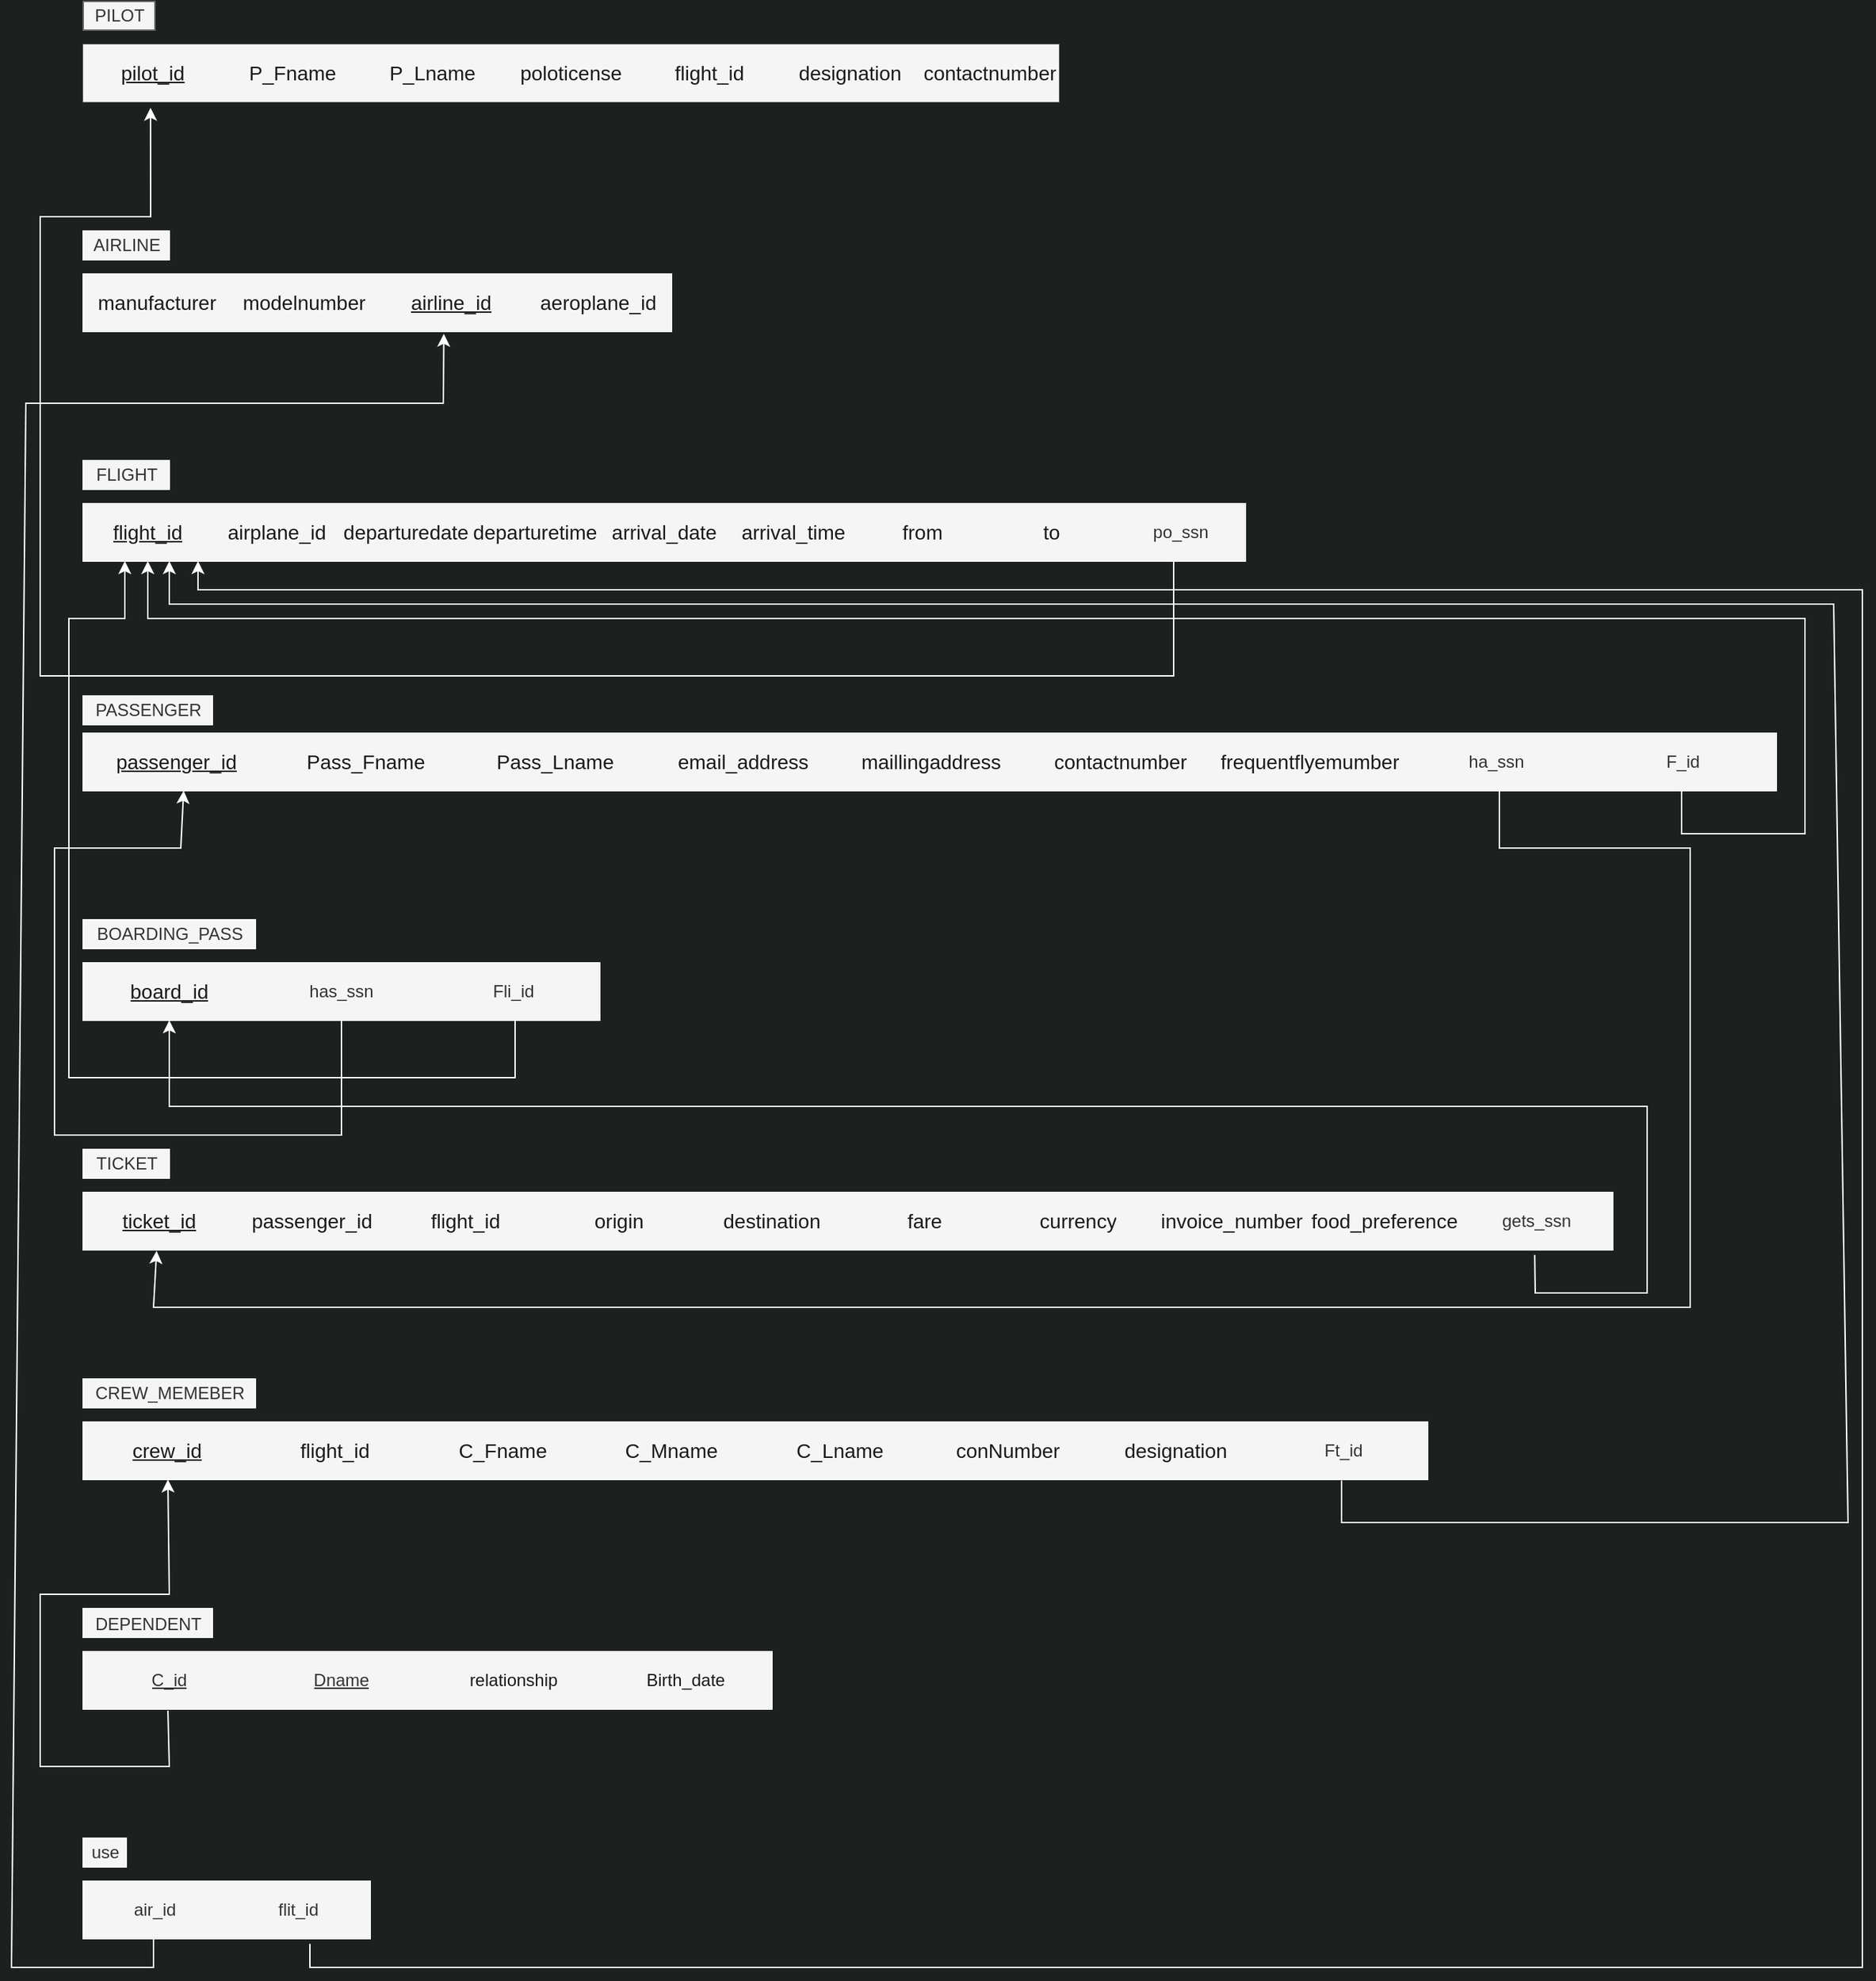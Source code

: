 <mxfile>
    <diagram id="HKzBcj2gBr9yIM3zbVFU" name="Page-1">
        <mxGraphModel dx="2752" dy="1505" grid="1" gridSize="10" guides="1" tooltips="1" connect="1" arrows="1" fold="1" page="1" pageScale="1" pageWidth="827" pageHeight="1169" background="#1C2120" math="0" shadow="0">
            <root>
                <mxCell id="0"/>
                <mxCell id="1" parent="0"/>
                <mxCell id="CFDqmgjkNxxiv-5AeCyQ-52" value="PILOT" style="text;html=1;align=center;verticalAlign=middle;resizable=0;points=[];autosize=1;strokeColor=#666666;fillColor=#f5f5f5;fontColor=#333333;" parent="1" vertex="1">
                    <mxGeometry x="40" y="90" width="50" height="20" as="geometry"/>
                </mxCell>
                <mxCell id="CFDqmgjkNxxiv-5AeCyQ-53" value="" style="shape=table;startSize=0;container=1;collapsible=0;childLayout=tableLayout;fillColor=#f5f5f5;fontColor=#333333;strokeColor=#666666;" parent="1" vertex="1">
                    <mxGeometry x="40" y="120" width="680" height="40" as="geometry"/>
                </mxCell>
                <mxCell id="CFDqmgjkNxxiv-5AeCyQ-54" value="" style="shape=tableRow;horizontal=0;startSize=0;swimlaneHead=0;swimlaneBody=0;top=0;left=0;bottom=0;right=0;collapsible=0;dropTarget=0;fillColor=#f5f5f5;points=[[0,0.5],[1,0.5]];portConstraint=eastwest;fontColor=#333333;strokeColor=#666666;" parent="CFDqmgjkNxxiv-5AeCyQ-53" vertex="1">
                    <mxGeometry width="680" height="40" as="geometry"/>
                </mxCell>
                <mxCell id="CFDqmgjkNxxiv-5AeCyQ-55" value="&lt;u style=&quot;color: rgb(26 , 26 , 26) ; font-size: 14px&quot;&gt;pilot_id&lt;/u&gt;" style="shape=partialRectangle;html=1;whiteSpace=wrap;connectable=0;overflow=hidden;fillColor=#f5f5f5;top=0;left=0;bottom=0;right=0;pointerEvents=1;fontColor=#333333;strokeColor=#666666;" parent="CFDqmgjkNxxiv-5AeCyQ-54" vertex="1">
                    <mxGeometry width="97" height="40" as="geometry">
                        <mxRectangle width="97" height="40" as="alternateBounds"/>
                    </mxGeometry>
                </mxCell>
                <mxCell id="CFDqmgjkNxxiv-5AeCyQ-56" value="&lt;span style=&quot;color: rgb(26 , 26 , 26) ; font-size: 14px&quot;&gt;P_Fname&lt;/span&gt;" style="shape=partialRectangle;html=1;whiteSpace=wrap;connectable=0;overflow=hidden;fillColor=#f5f5f5;top=0;left=0;bottom=0;right=0;pointerEvents=1;fontColor=#333333;strokeColor=#666666;" parent="CFDqmgjkNxxiv-5AeCyQ-54" vertex="1">
                    <mxGeometry x="97" width="98" height="40" as="geometry">
                        <mxRectangle width="98" height="40" as="alternateBounds"/>
                    </mxGeometry>
                </mxCell>
                <mxCell id="CFDqmgjkNxxiv-5AeCyQ-57" value="&lt;span style=&quot;color: rgb(26 , 26 , 26) ; font-size: 14px&quot;&gt;P_Lname&lt;/span&gt;" style="shape=partialRectangle;html=1;whiteSpace=wrap;connectable=0;overflow=hidden;fillColor=#f5f5f5;top=0;left=0;bottom=0;right=0;pointerEvents=1;fontColor=#333333;strokeColor=#666666;" parent="CFDqmgjkNxxiv-5AeCyQ-54" vertex="1">
                    <mxGeometry x="195" width="97" height="40" as="geometry">
                        <mxRectangle width="97" height="40" as="alternateBounds"/>
                    </mxGeometry>
                </mxCell>
                <mxCell id="CFDqmgjkNxxiv-5AeCyQ-58" value="&lt;span style=&quot;color: rgb(26 , 26 , 26) ; font-size: 14px&quot;&gt;poloticense&lt;/span&gt;" style="shape=partialRectangle;html=1;whiteSpace=wrap;connectable=0;overflow=hidden;fillColor=#f5f5f5;top=0;left=0;bottom=0;right=0;pointerEvents=1;fontColor=#333333;strokeColor=#666666;" parent="CFDqmgjkNxxiv-5AeCyQ-54" vertex="1">
                    <mxGeometry x="292" width="96" height="40" as="geometry">
                        <mxRectangle width="96" height="40" as="alternateBounds"/>
                    </mxGeometry>
                </mxCell>
                <mxCell id="CFDqmgjkNxxiv-5AeCyQ-59" value="&lt;span style=&quot;color: rgb(26 , 26 , 26) ; font-size: 14px&quot;&gt;flight_id&lt;/span&gt;" style="shape=partialRectangle;html=1;whiteSpace=wrap;connectable=0;overflow=hidden;fillColor=#f5f5f5;top=0;left=0;bottom=0;right=0;pointerEvents=1;fontColor=#333333;strokeColor=#666666;" parent="CFDqmgjkNxxiv-5AeCyQ-54" vertex="1">
                    <mxGeometry x="388" width="97" height="40" as="geometry">
                        <mxRectangle width="97" height="40" as="alternateBounds"/>
                    </mxGeometry>
                </mxCell>
                <mxCell id="CFDqmgjkNxxiv-5AeCyQ-60" value="&lt;span style=&quot;color: rgb(26 , 26 , 26) ; font-size: 14px&quot;&gt;designation&lt;/span&gt;" style="shape=partialRectangle;html=1;whiteSpace=wrap;connectable=0;overflow=hidden;fillColor=#f5f5f5;top=0;left=0;bottom=0;right=0;pointerEvents=1;fontColor=#333333;strokeColor=#666666;" parent="CFDqmgjkNxxiv-5AeCyQ-54" vertex="1">
                    <mxGeometry x="485" width="99" height="40" as="geometry">
                        <mxRectangle width="99" height="40" as="alternateBounds"/>
                    </mxGeometry>
                </mxCell>
                <mxCell id="CFDqmgjkNxxiv-5AeCyQ-61" value="&lt;span style=&quot;color: rgb(26 , 26 , 26) ; font-size: 14px&quot;&gt;contactnumber&lt;/span&gt;" style="shape=partialRectangle;html=1;whiteSpace=wrap;connectable=0;overflow=hidden;fillColor=#f5f5f5;top=0;left=0;bottom=0;right=0;pointerEvents=1;fontColor=#333333;strokeColor=#666666;" parent="CFDqmgjkNxxiv-5AeCyQ-54" vertex="1">
                    <mxGeometry x="584" width="96" height="40" as="geometry">
                        <mxRectangle width="96" height="40" as="alternateBounds"/>
                    </mxGeometry>
                </mxCell>
                <mxCell id="CFDqmgjkNxxiv-5AeCyQ-77" value="AIRLINE" style="text;html=1;align=center;verticalAlign=middle;resizable=0;points=[];autosize=1;strokeColor=#FFFFFF;fillColor=#f5f5f5;fontColor=#333333;" parent="1" vertex="1">
                    <mxGeometry x="40" y="250" width="60" height="20" as="geometry"/>
                </mxCell>
                <mxCell id="CFDqmgjkNxxiv-5AeCyQ-78" value="" style="shape=table;startSize=0;container=1;collapsible=0;childLayout=tableLayout;fillColor=#f5f5f5;fontColor=#333333;strokeColor=#FFFFFF;" parent="1" vertex="1">
                    <mxGeometry x="40" y="280" width="410" height="40" as="geometry"/>
                </mxCell>
                <mxCell id="CFDqmgjkNxxiv-5AeCyQ-79" value="" style="shape=tableRow;horizontal=0;startSize=0;swimlaneHead=0;swimlaneBody=0;top=0;left=0;bottom=0;right=0;collapsible=0;dropTarget=0;fillColor=#f5f5f5;points=[[0,0.5],[1,0.5]];portConstraint=eastwest;fontColor=#333333;strokeColor=#FFFFFF;" parent="CFDqmgjkNxxiv-5AeCyQ-78" vertex="1">
                    <mxGeometry width="410" height="40" as="geometry"/>
                </mxCell>
                <mxCell id="CFDqmgjkNxxiv-5AeCyQ-80" value="&lt;span style=&quot;color: rgb(26 , 26 , 26) ; font-size: 14px&quot;&gt;manufacturer&lt;/span&gt;" style="shape=partialRectangle;html=1;whiteSpace=wrap;connectable=0;overflow=hidden;fillColor=#f5f5f5;top=0;left=0;bottom=0;right=0;pointerEvents=1;fontColor=#333333;strokeColor=#FFFFFF;" parent="CFDqmgjkNxxiv-5AeCyQ-79" vertex="1">
                    <mxGeometry width="103" height="40" as="geometry">
                        <mxRectangle width="103" height="40" as="alternateBounds"/>
                    </mxGeometry>
                </mxCell>
                <mxCell id="CFDqmgjkNxxiv-5AeCyQ-81" value="&lt;span style=&quot;color: rgb(26 , 26 , 26) ; font-size: 14px&quot;&gt;modelnumber&lt;/span&gt;" style="shape=partialRectangle;html=1;whiteSpace=wrap;connectable=0;overflow=hidden;fillColor=#f5f5f5;top=0;left=0;bottom=0;right=0;pointerEvents=1;fontColor=#333333;strokeColor=#FFFFFF;" parent="CFDqmgjkNxxiv-5AeCyQ-79" vertex="1">
                    <mxGeometry x="103" width="102" height="40" as="geometry">
                        <mxRectangle width="102" height="40" as="alternateBounds"/>
                    </mxGeometry>
                </mxCell>
                <mxCell id="CFDqmgjkNxxiv-5AeCyQ-82" value="&lt;u style=&quot;color: rgb(26 , 26 , 26) ; font-size: 14px&quot;&gt;airline_id&lt;/u&gt;" style="shape=partialRectangle;html=1;whiteSpace=wrap;connectable=0;overflow=hidden;fillColor=#f5f5f5;top=0;left=0;bottom=0;right=0;pointerEvents=1;fontColor=#333333;strokeColor=#FFFFFF;" parent="CFDqmgjkNxxiv-5AeCyQ-79" vertex="1">
                    <mxGeometry x="205" width="103" height="40" as="geometry">
                        <mxRectangle width="103" height="40" as="alternateBounds"/>
                    </mxGeometry>
                </mxCell>
                <mxCell id="CFDqmgjkNxxiv-5AeCyQ-83" value="&lt;span style=&quot;color: rgb(26 , 26 , 26) ; font-size: 14px&quot;&gt;aeroplane_id&lt;/span&gt;" style="shape=partialRectangle;html=1;whiteSpace=wrap;connectable=0;overflow=hidden;fillColor=#f5f5f5;top=0;left=0;bottom=0;right=0;pointerEvents=1;fontColor=#333333;strokeColor=#FFFFFF;" parent="CFDqmgjkNxxiv-5AeCyQ-79" vertex="1">
                    <mxGeometry x="308" width="102" height="40" as="geometry">
                        <mxRectangle width="102" height="40" as="alternateBounds"/>
                    </mxGeometry>
                </mxCell>
                <mxCell id="CFDqmgjkNxxiv-5AeCyQ-84" value="FLIGHT" style="text;html=1;align=center;verticalAlign=middle;resizable=0;points=[];autosize=1;strokeColor=#FFFFFF;fillColor=#f5f5f5;fontColor=#333333;" parent="1" vertex="1">
                    <mxGeometry x="40" y="410" width="60" height="20" as="geometry"/>
                </mxCell>
                <mxCell id="CFDqmgjkNxxiv-5AeCyQ-85" value="" style="shape=table;startSize=0;container=1;collapsible=0;childLayout=tableLayout;fillColor=#f5f5f5;fontColor=#333333;strokeColor=#FFFFFF;" parent="1" vertex="1">
                    <mxGeometry x="40" y="440" width="810" height="40" as="geometry"/>
                </mxCell>
                <mxCell id="CFDqmgjkNxxiv-5AeCyQ-86" value="" style="shape=tableRow;horizontal=0;startSize=0;swimlaneHead=0;swimlaneBody=0;top=0;left=0;bottom=0;right=0;collapsible=0;dropTarget=0;fillColor=#f5f5f5;points=[[0,0.5],[1,0.5]];portConstraint=eastwest;fontColor=#333333;strokeColor=#FFFFFF;" parent="CFDqmgjkNxxiv-5AeCyQ-85" vertex="1">
                    <mxGeometry width="810" height="40" as="geometry"/>
                </mxCell>
                <mxCell id="CFDqmgjkNxxiv-5AeCyQ-87" value="&lt;u style=&quot;color: rgb(26 , 26 , 26) ; font-size: 14px&quot;&gt;flight_id&lt;/u&gt;" style="shape=partialRectangle;html=1;whiteSpace=wrap;connectable=0;overflow=hidden;fillColor=#f5f5f5;top=0;left=0;bottom=0;right=0;pointerEvents=1;fontColor=#333333;strokeColor=#FFFFFF;" parent="CFDqmgjkNxxiv-5AeCyQ-86" vertex="1">
                    <mxGeometry width="90" height="40" as="geometry">
                        <mxRectangle width="90" height="40" as="alternateBounds"/>
                    </mxGeometry>
                </mxCell>
                <mxCell id="CFDqmgjkNxxiv-5AeCyQ-88" value="&lt;span style=&quot;color: rgb(26 , 26 , 26) ; font-size: 14px&quot;&gt;airplane_id&lt;/span&gt;" style="shape=partialRectangle;html=1;whiteSpace=wrap;connectable=0;overflow=hidden;fillColor=#f5f5f5;top=0;left=0;bottom=0;right=0;pointerEvents=1;fontColor=#333333;strokeColor=#FFFFFF;" parent="CFDqmgjkNxxiv-5AeCyQ-86" vertex="1">
                    <mxGeometry x="90" width="90" height="40" as="geometry">
                        <mxRectangle width="90" height="40" as="alternateBounds"/>
                    </mxGeometry>
                </mxCell>
                <mxCell id="CFDqmgjkNxxiv-5AeCyQ-89" value="&lt;span style=&quot;color: rgb(26 , 26 , 26) ; font-size: 14px&quot;&gt;departuredate&lt;/span&gt;" style="shape=partialRectangle;html=1;whiteSpace=wrap;connectable=0;overflow=hidden;fillColor=#f5f5f5;top=0;left=0;bottom=0;right=0;pointerEvents=1;fontColor=#333333;strokeColor=#FFFFFF;" parent="CFDqmgjkNxxiv-5AeCyQ-86" vertex="1">
                    <mxGeometry x="180" width="90" height="40" as="geometry">
                        <mxRectangle width="90" height="40" as="alternateBounds"/>
                    </mxGeometry>
                </mxCell>
                <mxCell id="CFDqmgjkNxxiv-5AeCyQ-90" value="&lt;span style=&quot;color: rgb(26 , 26 , 26) ; font-size: 14px&quot;&gt;departuretime&lt;/span&gt;" style="shape=partialRectangle;html=1;whiteSpace=wrap;connectable=0;overflow=hidden;fillColor=#f5f5f5;top=0;left=0;bottom=0;right=0;pointerEvents=1;fontColor=#333333;strokeColor=#FFFFFF;" parent="CFDqmgjkNxxiv-5AeCyQ-86" vertex="1">
                    <mxGeometry x="270" width="90" height="40" as="geometry">
                        <mxRectangle width="90" height="40" as="alternateBounds"/>
                    </mxGeometry>
                </mxCell>
                <mxCell id="CFDqmgjkNxxiv-5AeCyQ-91" value="&lt;span style=&quot;color: rgb(26 , 26 , 26) ; font-size: 14px&quot;&gt;arrival_date&lt;/span&gt;" style="shape=partialRectangle;html=1;whiteSpace=wrap;connectable=0;overflow=hidden;fillColor=#f5f5f5;top=0;left=0;bottom=0;right=0;pointerEvents=1;fontColor=#333333;strokeColor=#FFFFFF;" parent="CFDqmgjkNxxiv-5AeCyQ-86" vertex="1">
                    <mxGeometry x="360" width="90" height="40" as="geometry">
                        <mxRectangle width="90" height="40" as="alternateBounds"/>
                    </mxGeometry>
                </mxCell>
                <mxCell id="CFDqmgjkNxxiv-5AeCyQ-92" value="&lt;span style=&quot;color: rgb(26 , 26 , 26) ; font-size: 14px&quot;&gt;arrival_time&lt;/span&gt;" style="shape=partialRectangle;html=1;whiteSpace=wrap;connectable=0;overflow=hidden;fillColor=#f5f5f5;top=0;left=0;bottom=0;right=0;pointerEvents=1;fontColor=#333333;strokeColor=#FFFFFF;" parent="CFDqmgjkNxxiv-5AeCyQ-86" vertex="1">
                    <mxGeometry x="450" width="90" height="40" as="geometry">
                        <mxRectangle width="90" height="40" as="alternateBounds"/>
                    </mxGeometry>
                </mxCell>
                <mxCell id="CFDqmgjkNxxiv-5AeCyQ-93" value="&lt;span style=&quot;color: rgb(26 , 26 , 26) ; font-size: 14px&quot;&gt;from&lt;/span&gt;" style="shape=partialRectangle;html=1;whiteSpace=wrap;connectable=0;overflow=hidden;fillColor=#f5f5f5;top=0;left=0;bottom=0;right=0;pointerEvents=1;fontColor=#333333;strokeColor=#FFFFFF;" parent="CFDqmgjkNxxiv-5AeCyQ-86" vertex="1">
                    <mxGeometry x="540" width="90" height="40" as="geometry">
                        <mxRectangle width="90" height="40" as="alternateBounds"/>
                    </mxGeometry>
                </mxCell>
                <mxCell id="CFDqmgjkNxxiv-5AeCyQ-94" value="&lt;span style=&quot;color: rgb(26 , 26 , 26) ; font-size: 14px&quot;&gt;to&lt;/span&gt;" style="shape=partialRectangle;html=1;whiteSpace=wrap;connectable=0;overflow=hidden;fillColor=#f5f5f5;top=0;left=0;bottom=0;right=0;pointerEvents=1;fontColor=#333333;strokeColor=#FFFFFF;" parent="CFDqmgjkNxxiv-5AeCyQ-86" vertex="1">
                    <mxGeometry x="630" width="90" height="40" as="geometry">
                        <mxRectangle width="90" height="40" as="alternateBounds"/>
                    </mxGeometry>
                </mxCell>
                <mxCell id="CFDqmgjkNxxiv-5AeCyQ-141" value="po_ssn" style="shape=partialRectangle;html=1;whiteSpace=wrap;connectable=0;overflow=hidden;fillColor=#f5f5f5;top=0;left=0;bottom=0;right=0;pointerEvents=1;fontColor=#333333;strokeColor=#FFFFFF;" parent="CFDqmgjkNxxiv-5AeCyQ-86" vertex="1">
                    <mxGeometry x="720" width="90" height="40" as="geometry">
                        <mxRectangle width="90" height="40" as="alternateBounds"/>
                    </mxGeometry>
                </mxCell>
                <mxCell id="CFDqmgjkNxxiv-5AeCyQ-95" value="PASSENGER" style="text;html=1;align=center;verticalAlign=middle;resizable=0;points=[];autosize=1;strokeColor=#FFFFFF;fillColor=#f5f5f5;fontColor=#333333;" parent="1" vertex="1">
                    <mxGeometry x="40" y="574" width="90" height="20" as="geometry"/>
                </mxCell>
                <mxCell id="CFDqmgjkNxxiv-5AeCyQ-96" value="" style="shape=table;startSize=0;container=1;collapsible=0;childLayout=tableLayout;fillColor=#f5f5f5;fontColor=#333333;strokeColor=#FFFFFF;" parent="1" vertex="1">
                    <mxGeometry x="40" y="600" width="1180" height="40" as="geometry"/>
                </mxCell>
                <mxCell id="CFDqmgjkNxxiv-5AeCyQ-97" value="" style="shape=tableRow;horizontal=0;startSize=0;swimlaneHead=0;swimlaneBody=0;top=0;left=0;bottom=0;right=0;collapsible=0;dropTarget=0;fillColor=#f5f5f5;points=[[0,0.5],[1,0.5]];portConstraint=eastwest;fontColor=#333333;strokeColor=#FFFFFF;" parent="CFDqmgjkNxxiv-5AeCyQ-96" vertex="1">
                    <mxGeometry width="1180" height="40" as="geometry"/>
                </mxCell>
                <mxCell id="CFDqmgjkNxxiv-5AeCyQ-98" value="&lt;u style=&quot;color: rgb(26 , 26 , 26) ; font-size: 14px&quot;&gt;passenger_id&lt;/u&gt;" style="shape=partialRectangle;html=1;whiteSpace=wrap;connectable=0;overflow=hidden;fillColor=#f5f5f5;top=0;left=0;bottom=0;right=0;pointerEvents=1;fontColor=#333333;strokeColor=#FFFFFF;" parent="CFDqmgjkNxxiv-5AeCyQ-97" vertex="1">
                    <mxGeometry width="130" height="40" as="geometry">
                        <mxRectangle width="130" height="40" as="alternateBounds"/>
                    </mxGeometry>
                </mxCell>
                <mxCell id="CFDqmgjkNxxiv-5AeCyQ-99" value="&lt;span style=&quot;color: rgb(26 , 26 , 26) ; font-size: 14px&quot;&gt;Pass_Fname&lt;/span&gt;" style="shape=partialRectangle;html=1;whiteSpace=wrap;connectable=0;overflow=hidden;fillColor=#f5f5f5;top=0;left=0;bottom=0;right=0;pointerEvents=1;fontColor=#333333;strokeColor=#FFFFFF;" parent="CFDqmgjkNxxiv-5AeCyQ-97" vertex="1">
                    <mxGeometry x="130" width="134" height="40" as="geometry">
                        <mxRectangle width="134" height="40" as="alternateBounds"/>
                    </mxGeometry>
                </mxCell>
                <mxCell id="CFDqmgjkNxxiv-5AeCyQ-100" value="&lt;span style=&quot;color: rgb(26 , 26 , 26) ; font-size: 14px&quot;&gt;Pass_Lname&lt;/span&gt;" style="shape=partialRectangle;html=1;whiteSpace=wrap;connectable=0;overflow=hidden;fillColor=#f5f5f5;top=0;left=0;bottom=0;right=0;pointerEvents=1;fontColor=#333333;strokeColor=#FFFFFF;" parent="CFDqmgjkNxxiv-5AeCyQ-97" vertex="1">
                    <mxGeometry x="264" width="130" height="40" as="geometry">
                        <mxRectangle width="130" height="40" as="alternateBounds"/>
                    </mxGeometry>
                </mxCell>
                <mxCell id="CFDqmgjkNxxiv-5AeCyQ-101" value="&lt;span style=&quot;color: rgb(26 , 26 , 26) ; font-size: 14px&quot;&gt;email_address&lt;/span&gt;" style="shape=partialRectangle;html=1;whiteSpace=wrap;connectable=0;overflow=hidden;fillColor=#f5f5f5;top=0;left=0;bottom=0;right=0;pointerEvents=1;fontColor=#333333;strokeColor=#FFFFFF;" parent="CFDqmgjkNxxiv-5AeCyQ-97" vertex="1">
                    <mxGeometry x="394" width="132" height="40" as="geometry">
                        <mxRectangle width="132" height="40" as="alternateBounds"/>
                    </mxGeometry>
                </mxCell>
                <mxCell id="CFDqmgjkNxxiv-5AeCyQ-102" value="&lt;span style=&quot;color: rgb(26 , 26 , 26) ; font-size: 14px&quot;&gt;maillingaddress&lt;/span&gt;" style="shape=partialRectangle;html=1;whiteSpace=wrap;connectable=0;overflow=hidden;fillColor=#f5f5f5;top=0;left=0;bottom=0;right=0;pointerEvents=1;fontColor=#333333;strokeColor=#FFFFFF;" parent="CFDqmgjkNxxiv-5AeCyQ-97" vertex="1">
                    <mxGeometry x="526" width="130" height="40" as="geometry">
                        <mxRectangle width="130" height="40" as="alternateBounds"/>
                    </mxGeometry>
                </mxCell>
                <mxCell id="CFDqmgjkNxxiv-5AeCyQ-103" value="&lt;span style=&quot;color: rgb(26 , 26 , 26) ; font-size: 14px&quot;&gt;contactnumber&lt;/span&gt;" style="shape=partialRectangle;html=1;whiteSpace=wrap;connectable=0;overflow=hidden;fillColor=#f5f5f5;top=0;left=0;bottom=0;right=0;pointerEvents=1;fontColor=#333333;strokeColor=#FFFFFF;" parent="CFDqmgjkNxxiv-5AeCyQ-97" vertex="1">
                    <mxGeometry x="656" width="134" height="40" as="geometry">
                        <mxRectangle width="134" height="40" as="alternateBounds"/>
                    </mxGeometry>
                </mxCell>
                <mxCell id="CFDqmgjkNxxiv-5AeCyQ-104" value="&lt;span style=&quot;color: rgb(26 , 26 , 26) ; font-size: 14px&quot;&gt;frequentflyemumber&lt;/span&gt;" style="shape=partialRectangle;html=1;whiteSpace=wrap;connectable=0;overflow=hidden;fillColor=#f5f5f5;top=0;left=0;bottom=0;right=0;pointerEvents=1;fontColor=#333333;strokeColor=#FFFFFF;" parent="CFDqmgjkNxxiv-5AeCyQ-97" vertex="1">
                    <mxGeometry x="790" width="130" height="40" as="geometry">
                        <mxRectangle width="130" height="40" as="alternateBounds"/>
                    </mxGeometry>
                </mxCell>
                <mxCell id="CFDqmgjkNxxiv-5AeCyQ-145" value="ha_ssn" style="shape=partialRectangle;html=1;whiteSpace=wrap;connectable=0;overflow=hidden;fillColor=#f5f5f5;top=0;left=0;bottom=0;right=0;pointerEvents=1;fontColor=#333333;strokeColor=#FFFFFF;" parent="CFDqmgjkNxxiv-5AeCyQ-97" vertex="1">
                    <mxGeometry x="920" width="130" height="40" as="geometry">
                        <mxRectangle width="130" height="40" as="alternateBounds"/>
                    </mxGeometry>
                </mxCell>
                <mxCell id="CFDqmgjkNxxiv-5AeCyQ-149" value="F_id" style="shape=partialRectangle;html=1;whiteSpace=wrap;connectable=0;overflow=hidden;fillColor=#f5f5f5;top=0;left=0;bottom=0;right=0;pointerEvents=1;fontColor=#333333;strokeColor=#FFFFFF;" parent="CFDqmgjkNxxiv-5AeCyQ-97" vertex="1">
                    <mxGeometry x="1050" width="130" height="40" as="geometry">
                        <mxRectangle width="130" height="40" as="alternateBounds"/>
                    </mxGeometry>
                </mxCell>
                <mxCell id="CFDqmgjkNxxiv-5AeCyQ-105" value="BOARDING_PASS" style="text;html=1;align=center;verticalAlign=middle;resizable=0;points=[];autosize=1;strokeColor=#FFFFFF;fillColor=#f5f5f5;fontColor=#333333;" parent="1" vertex="1">
                    <mxGeometry x="40" y="730" width="120" height="20" as="geometry"/>
                </mxCell>
                <mxCell id="CFDqmgjkNxxiv-5AeCyQ-106" value="" style="shape=table;startSize=0;container=1;collapsible=0;childLayout=tableLayout;fillColor=#f5f5f5;fontColor=#333333;strokeColor=#FFFFFF;" parent="1" vertex="1">
                    <mxGeometry x="40" y="760" width="360" height="40" as="geometry"/>
                </mxCell>
                <mxCell id="CFDqmgjkNxxiv-5AeCyQ-107" value="" style="shape=tableRow;horizontal=0;startSize=0;swimlaneHead=0;swimlaneBody=0;top=0;left=0;bottom=0;right=0;collapsible=0;dropTarget=0;fillColor=#f5f5f5;points=[[0,0.5],[1,0.5]];portConstraint=eastwest;fontColor=#333333;strokeColor=#FFFFFF;" parent="CFDqmgjkNxxiv-5AeCyQ-106" vertex="1">
                    <mxGeometry width="360" height="40" as="geometry"/>
                </mxCell>
                <mxCell id="CFDqmgjkNxxiv-5AeCyQ-108" value="&lt;span style=&quot;color: rgb(26 , 26 , 26)&quot;&gt;&lt;u&gt;&lt;font style=&quot;font-size: 14px&quot;&gt;board_id&lt;/font&gt;&lt;/u&gt;&lt;/span&gt;" style="shape=partialRectangle;html=1;whiteSpace=wrap;connectable=0;overflow=hidden;fillColor=#f5f5f5;top=0;left=0;bottom=0;right=0;pointerEvents=1;fontColor=#333333;strokeColor=#FFFFFF;" parent="CFDqmgjkNxxiv-5AeCyQ-107" vertex="1">
                    <mxGeometry width="120" height="40" as="geometry">
                        <mxRectangle width="120" height="40" as="alternateBounds"/>
                    </mxGeometry>
                </mxCell>
                <mxCell id="CFDqmgjkNxxiv-5AeCyQ-143" value="has_ssn" style="shape=partialRectangle;html=1;whiteSpace=wrap;connectable=0;overflow=hidden;fillColor=#f5f5f5;top=0;left=0;bottom=0;right=0;pointerEvents=1;fontColor=#333333;strokeColor=#FFFFFF;" parent="CFDqmgjkNxxiv-5AeCyQ-107" vertex="1">
                    <mxGeometry x="120" width="120" height="40" as="geometry">
                        <mxRectangle width="120" height="40" as="alternateBounds"/>
                    </mxGeometry>
                </mxCell>
                <mxCell id="CFDqmgjkNxxiv-5AeCyQ-151" value="Fli_id" style="shape=partialRectangle;html=1;whiteSpace=wrap;connectable=0;overflow=hidden;fillColor=#f5f5f5;top=0;left=0;bottom=0;right=0;pointerEvents=1;fontColor=#333333;strokeColor=#FFFFFF;" parent="CFDqmgjkNxxiv-5AeCyQ-107" vertex="1">
                    <mxGeometry x="240" width="120" height="40" as="geometry">
                        <mxRectangle width="120" height="40" as="alternateBounds"/>
                    </mxGeometry>
                </mxCell>
                <mxCell id="CFDqmgjkNxxiv-5AeCyQ-109" value="TICKET" style="text;html=1;align=center;verticalAlign=middle;resizable=0;points=[];autosize=1;strokeColor=#FFFFFF;fillColor=#f5f5f5;fontColor=#333333;" parent="1" vertex="1">
                    <mxGeometry x="40" y="890" width="60" height="20" as="geometry"/>
                </mxCell>
                <mxCell id="CFDqmgjkNxxiv-5AeCyQ-110" value="" style="shape=table;startSize=0;container=1;collapsible=0;childLayout=tableLayout;fillColor=#f5f5f5;fontColor=#333333;strokeColor=#FFFFFF;" parent="1" vertex="1">
                    <mxGeometry x="40" y="920" width="1066" height="40" as="geometry"/>
                </mxCell>
                <mxCell id="CFDqmgjkNxxiv-5AeCyQ-111" value="" style="shape=tableRow;horizontal=0;startSize=0;swimlaneHead=0;swimlaneBody=0;top=0;left=0;bottom=0;right=0;collapsible=0;dropTarget=0;fillColor=#f5f5f5;points=[[0,0.5],[1,0.5]];portConstraint=eastwest;fontColor=#333333;strokeColor=#FFFFFF;" parent="CFDqmgjkNxxiv-5AeCyQ-110" vertex="1">
                    <mxGeometry width="1066" height="40" as="geometry"/>
                </mxCell>
                <mxCell id="CFDqmgjkNxxiv-5AeCyQ-112" value="&lt;u style=&quot;color: rgb(26 , 26 , 26) ; font-size: 14px&quot;&gt;ticket_id&lt;/u&gt;" style="shape=partialRectangle;html=1;whiteSpace=wrap;connectable=0;overflow=hidden;fillColor=#f5f5f5;top=0;left=0;bottom=0;right=0;pointerEvents=1;fontColor=#333333;strokeColor=#FFFFFF;" parent="CFDqmgjkNxxiv-5AeCyQ-111" vertex="1">
                    <mxGeometry width="106" height="40" as="geometry">
                        <mxRectangle width="106" height="40" as="alternateBounds"/>
                    </mxGeometry>
                </mxCell>
                <mxCell id="CFDqmgjkNxxiv-5AeCyQ-113" value="&lt;span style=&quot;color: rgb(26 , 26 , 26) ; font-size: 14px&quot;&gt;passenger_id&lt;/span&gt;" style="shape=partialRectangle;html=1;whiteSpace=wrap;connectable=0;overflow=hidden;fillColor=#f5f5f5;top=0;left=0;bottom=0;right=0;pointerEvents=1;fontColor=#333333;strokeColor=#FFFFFF;" parent="CFDqmgjkNxxiv-5AeCyQ-111" vertex="1">
                    <mxGeometry x="106" width="107" height="40" as="geometry">
                        <mxRectangle width="107" height="40" as="alternateBounds"/>
                    </mxGeometry>
                </mxCell>
                <mxCell id="CFDqmgjkNxxiv-5AeCyQ-114" value="&lt;span style=&quot;color: rgb(26 , 26 , 26) ; font-size: 14px&quot;&gt;flight_id&lt;/span&gt;" style="shape=partialRectangle;html=1;whiteSpace=wrap;connectable=0;overflow=hidden;fillColor=#f5f5f5;top=0;left=0;bottom=0;right=0;pointerEvents=1;fontColor=#333333;strokeColor=#FFFFFF;" parent="CFDqmgjkNxxiv-5AeCyQ-111" vertex="1">
                    <mxGeometry x="213" width="107" height="40" as="geometry">
                        <mxRectangle width="107" height="40" as="alternateBounds"/>
                    </mxGeometry>
                </mxCell>
                <mxCell id="CFDqmgjkNxxiv-5AeCyQ-115" value="&lt;span style=&quot;color: rgb(26 , 26 , 26) ; font-size: 14px&quot;&gt;origin&lt;/span&gt;" style="shape=partialRectangle;html=1;whiteSpace=wrap;connectable=0;overflow=hidden;fillColor=#f5f5f5;top=0;left=0;bottom=0;right=0;pointerEvents=1;fontColor=#333333;strokeColor=#FFFFFF;" parent="CFDqmgjkNxxiv-5AeCyQ-111" vertex="1">
                    <mxGeometry x="320" width="107" height="40" as="geometry">
                        <mxRectangle width="107" height="40" as="alternateBounds"/>
                    </mxGeometry>
                </mxCell>
                <mxCell id="CFDqmgjkNxxiv-5AeCyQ-116" value="&lt;span style=&quot;color: rgb(26 , 26 , 26) ; font-size: 14px&quot;&gt;destination&lt;/span&gt;" style="shape=partialRectangle;html=1;whiteSpace=wrap;connectable=0;overflow=hidden;fillColor=#f5f5f5;top=0;left=0;bottom=0;right=0;pointerEvents=1;fontColor=#333333;strokeColor=#FFFFFF;" parent="CFDqmgjkNxxiv-5AeCyQ-111" vertex="1">
                    <mxGeometry x="427" width="106" height="40" as="geometry">
                        <mxRectangle width="106" height="40" as="alternateBounds"/>
                    </mxGeometry>
                </mxCell>
                <mxCell id="CFDqmgjkNxxiv-5AeCyQ-117" value="&lt;span style=&quot;color: rgb(26 , 26 , 26) ; font-size: 14px&quot;&gt;fare&lt;/span&gt;" style="shape=partialRectangle;html=1;whiteSpace=wrap;connectable=0;overflow=hidden;fillColor=#f5f5f5;top=0;left=0;bottom=0;right=0;pointerEvents=1;fontColor=#333333;strokeColor=#FFFFFF;" parent="CFDqmgjkNxxiv-5AeCyQ-111" vertex="1">
                    <mxGeometry x="533" width="107" height="40" as="geometry">
                        <mxRectangle width="107" height="40" as="alternateBounds"/>
                    </mxGeometry>
                </mxCell>
                <mxCell id="CFDqmgjkNxxiv-5AeCyQ-118" value="&lt;span style=&quot;color: rgb(26 , 26 , 26) ; font-size: 14px&quot;&gt;currency&lt;/span&gt;" style="shape=partialRectangle;html=1;whiteSpace=wrap;connectable=0;overflow=hidden;fillColor=#f5f5f5;top=0;left=0;bottom=0;right=0;pointerEvents=1;fontColor=#333333;strokeColor=#FFFFFF;" parent="CFDqmgjkNxxiv-5AeCyQ-111" vertex="1">
                    <mxGeometry x="640" width="107" height="40" as="geometry">
                        <mxRectangle width="107" height="40" as="alternateBounds"/>
                    </mxGeometry>
                </mxCell>
                <mxCell id="CFDqmgjkNxxiv-5AeCyQ-119" value="&lt;span style=&quot;color: rgb(26 , 26 , 26) ; font-size: 14px&quot;&gt;invoice_number&lt;/span&gt;" style="shape=partialRectangle;html=1;whiteSpace=wrap;connectable=0;overflow=hidden;fillColor=#f5f5f5;top=0;left=0;bottom=0;right=0;pointerEvents=1;fontColor=#333333;strokeColor=#FFFFFF;" parent="CFDqmgjkNxxiv-5AeCyQ-111" vertex="1">
                    <mxGeometry x="747" width="107" height="40" as="geometry">
                        <mxRectangle width="107" height="40" as="alternateBounds"/>
                    </mxGeometry>
                </mxCell>
                <mxCell id="CFDqmgjkNxxiv-5AeCyQ-120" value="&lt;span style=&quot;color: rgb(26 , 26 , 26) ; font-size: 14px&quot;&gt;food_preference&lt;/span&gt;" style="shape=partialRectangle;html=1;whiteSpace=wrap;connectable=0;overflow=hidden;fillColor=#f5f5f5;top=0;left=0;bottom=0;right=0;pointerEvents=1;fontColor=#333333;strokeColor=#FFFFFF;" parent="CFDqmgjkNxxiv-5AeCyQ-111" vertex="1">
                    <mxGeometry x="854" width="106" height="40" as="geometry">
                        <mxRectangle width="106" height="40" as="alternateBounds"/>
                    </mxGeometry>
                </mxCell>
                <mxCell id="CFDqmgjkNxxiv-5AeCyQ-147" value="gets_ssn" style="shape=partialRectangle;html=1;whiteSpace=wrap;connectable=0;overflow=hidden;fillColor=#f5f5f5;top=0;left=0;bottom=0;right=0;pointerEvents=1;fontColor=#333333;strokeColor=#FFFFFF;" parent="CFDqmgjkNxxiv-5AeCyQ-111" vertex="1">
                    <mxGeometry x="960" width="106" height="40" as="geometry">
                        <mxRectangle width="106" height="40" as="alternateBounds"/>
                    </mxGeometry>
                </mxCell>
                <mxCell id="CFDqmgjkNxxiv-5AeCyQ-121" value="CREW_MEMEBER" style="text;html=1;align=center;verticalAlign=middle;resizable=0;points=[];autosize=1;strokeColor=#FFFFFF;fillColor=#f5f5f5;fontColor=#333333;" parent="1" vertex="1">
                    <mxGeometry x="40" y="1050" width="120" height="20" as="geometry"/>
                </mxCell>
                <mxCell id="CFDqmgjkNxxiv-5AeCyQ-122" value="" style="shape=table;startSize=0;container=1;collapsible=0;childLayout=tableLayout;fillColor=#f5f5f5;fontColor=#333333;strokeColor=#FFFFFF;" parent="1" vertex="1">
                    <mxGeometry x="40" y="1080" width="937" height="40" as="geometry"/>
                </mxCell>
                <mxCell id="CFDqmgjkNxxiv-5AeCyQ-123" value="" style="shape=tableRow;horizontal=0;startSize=0;swimlaneHead=0;swimlaneBody=0;top=0;left=0;bottom=0;right=0;collapsible=0;dropTarget=0;fillColor=#f5f5f5;points=[[0,0.5],[1,0.5]];portConstraint=eastwest;fontColor=#333333;strokeColor=#FFFFFF;" parent="CFDqmgjkNxxiv-5AeCyQ-122" vertex="1">
                    <mxGeometry width="937" height="40" as="geometry"/>
                </mxCell>
                <mxCell id="CFDqmgjkNxxiv-5AeCyQ-124" value="&lt;u style=&quot;color: rgb(26 , 26 , 26) ; font-size: 14px&quot;&gt;crew_id&lt;/u&gt;" style="shape=partialRectangle;html=1;whiteSpace=wrap;connectable=0;overflow=hidden;fillColor=#f5f5f5;top=0;left=0;bottom=0;right=0;pointerEvents=1;fontColor=#333333;strokeColor=#FFFFFF;" parent="CFDqmgjkNxxiv-5AeCyQ-123" vertex="1">
                    <mxGeometry width="117" height="40" as="geometry">
                        <mxRectangle width="117" height="40" as="alternateBounds"/>
                    </mxGeometry>
                </mxCell>
                <mxCell id="CFDqmgjkNxxiv-5AeCyQ-125" value="&lt;span style=&quot;color: rgb(26 , 26 , 26) ; font-size: 14px&quot;&gt;flight_id&lt;/span&gt;" style="shape=partialRectangle;html=1;whiteSpace=wrap;connectable=0;overflow=hidden;fillColor=#f5f5f5;top=0;left=0;bottom=0;right=0;pointerEvents=1;fontColor=#333333;strokeColor=#FFFFFF;" parent="CFDqmgjkNxxiv-5AeCyQ-123" vertex="1">
                    <mxGeometry x="117" width="117" height="40" as="geometry">
                        <mxRectangle width="117" height="40" as="alternateBounds"/>
                    </mxGeometry>
                </mxCell>
                <mxCell id="CFDqmgjkNxxiv-5AeCyQ-126" value="&lt;span style=&quot;color: rgb(26 , 26 , 26) ; font-size: 14px&quot;&gt;C_Fname&lt;/span&gt;" style="shape=partialRectangle;html=1;whiteSpace=wrap;connectable=0;overflow=hidden;fillColor=#f5f5f5;top=0;left=0;bottom=0;right=0;pointerEvents=1;fontColor=#333333;strokeColor=#FFFFFF;" parent="CFDqmgjkNxxiv-5AeCyQ-123" vertex="1">
                    <mxGeometry x="234" width="117" height="40" as="geometry">
                        <mxRectangle width="117" height="40" as="alternateBounds"/>
                    </mxGeometry>
                </mxCell>
                <mxCell id="CFDqmgjkNxxiv-5AeCyQ-127" value="&lt;span style=&quot;color: rgb(26 , 26 , 26) ; font-size: 14px&quot;&gt;C_Mname&lt;/span&gt;" style="shape=partialRectangle;html=1;whiteSpace=wrap;connectable=0;overflow=hidden;fillColor=#f5f5f5;top=0;left=0;bottom=0;right=0;pointerEvents=1;fontColor=#333333;strokeColor=#FFFFFF;" parent="CFDqmgjkNxxiv-5AeCyQ-123" vertex="1">
                    <mxGeometry x="351" width="118" height="40" as="geometry">
                        <mxRectangle width="118" height="40" as="alternateBounds"/>
                    </mxGeometry>
                </mxCell>
                <mxCell id="CFDqmgjkNxxiv-5AeCyQ-128" value="&lt;span style=&quot;color: rgb(26 , 26 , 26) ; font-size: 14px&quot;&gt;C_Lname&lt;/span&gt;" style="shape=partialRectangle;html=1;whiteSpace=wrap;connectable=0;overflow=hidden;fillColor=#f5f5f5;top=0;left=0;bottom=0;right=0;pointerEvents=1;fontColor=#333333;strokeColor=#FFFFFF;" parent="CFDqmgjkNxxiv-5AeCyQ-123" vertex="1">
                    <mxGeometry x="469" width="117" height="40" as="geometry">
                        <mxRectangle width="117" height="40" as="alternateBounds"/>
                    </mxGeometry>
                </mxCell>
                <mxCell id="CFDqmgjkNxxiv-5AeCyQ-129" value="&lt;span style=&quot;color: rgb(26 , 26 , 26) ; font-size: 14px&quot;&gt;conNumber&lt;/span&gt;" style="shape=partialRectangle;html=1;whiteSpace=wrap;connectable=0;overflow=hidden;fillColor=#f5f5f5;top=0;left=0;bottom=0;right=0;pointerEvents=1;fontColor=#333333;strokeColor=#FFFFFF;" parent="CFDqmgjkNxxiv-5AeCyQ-123" vertex="1">
                    <mxGeometry x="586" width="117" height="40" as="geometry">
                        <mxRectangle width="117" height="40" as="alternateBounds"/>
                    </mxGeometry>
                </mxCell>
                <mxCell id="CFDqmgjkNxxiv-5AeCyQ-130" value="&lt;span style=&quot;color: rgb(26 , 26 , 26) ; font-size: 14px&quot;&gt;designation&lt;/span&gt;" style="shape=partialRectangle;html=1;whiteSpace=wrap;connectable=0;overflow=hidden;fillColor=#f5f5f5;top=0;left=0;bottom=0;right=0;pointerEvents=1;fontColor=#333333;strokeColor=#FFFFFF;" parent="CFDqmgjkNxxiv-5AeCyQ-123" vertex="1">
                    <mxGeometry x="703" width="117" height="40" as="geometry">
                        <mxRectangle width="117" height="40" as="alternateBounds"/>
                    </mxGeometry>
                </mxCell>
                <mxCell id="CFDqmgjkNxxiv-5AeCyQ-153" value="Ft_id" style="shape=partialRectangle;html=1;whiteSpace=wrap;connectable=0;overflow=hidden;fillColor=#f5f5f5;top=0;left=0;bottom=0;right=0;pointerEvents=1;fontColor=#333333;strokeColor=#FFFFFF;" parent="CFDqmgjkNxxiv-5AeCyQ-123" vertex="1">
                    <mxGeometry x="820" width="117" height="40" as="geometry">
                        <mxRectangle width="117" height="40" as="alternateBounds"/>
                    </mxGeometry>
                </mxCell>
                <mxCell id="CFDqmgjkNxxiv-5AeCyQ-131" value="&lt;font style=&quot;font-size: 12px&quot;&gt;DEPENDENT&lt;/font&gt;" style="text;html=1;align=center;verticalAlign=middle;resizable=0;points=[];autosize=1;strokeColor=#FFFFFF;fillColor=#f5f5f5;fontSize=14;fontColor=#333333;" parent="1" vertex="1">
                    <mxGeometry x="40" y="1210" width="90" height="20" as="geometry"/>
                </mxCell>
                <mxCell id="CFDqmgjkNxxiv-5AeCyQ-132" value="" style="shape=table;startSize=0;container=1;collapsible=0;childLayout=tableLayout;fontSize=12;fillColor=#f5f5f5;fontColor=#333333;strokeColor=#FFFFFF;" parent="1" vertex="1">
                    <mxGeometry x="40" y="1240" width="480" height="40" as="geometry"/>
                </mxCell>
                <mxCell id="CFDqmgjkNxxiv-5AeCyQ-133" value="" style="shape=tableRow;horizontal=0;startSize=0;swimlaneHead=0;swimlaneBody=0;top=0;left=0;bottom=0;right=0;collapsible=0;dropTarget=0;fillColor=#f5f5f5;points=[[0,0.5],[1,0.5]];portConstraint=eastwest;fontSize=12;fontColor=#333333;strokeColor=#FFFFFF;" parent="CFDqmgjkNxxiv-5AeCyQ-132" vertex="1">
                    <mxGeometry width="480" height="40" as="geometry"/>
                </mxCell>
                <mxCell id="CFDqmgjkNxxiv-5AeCyQ-134" value="&lt;u&gt;C_id&lt;/u&gt;" style="shape=partialRectangle;html=1;whiteSpace=wrap;connectable=0;overflow=hidden;fillColor=#f5f5f5;top=0;left=0;bottom=0;right=0;pointerEvents=1;fontSize=12;align=center;fontColor=#333333;strokeColor=#FFFFFF;" parent="CFDqmgjkNxxiv-5AeCyQ-133" vertex="1">
                    <mxGeometry width="120" height="40" as="geometry">
                        <mxRectangle width="120" height="40" as="alternateBounds"/>
                    </mxGeometry>
                </mxCell>
                <mxCell id="CFDqmgjkNxxiv-5AeCyQ-135" value="&lt;u&gt;Dname&lt;/u&gt;" style="shape=partialRectangle;html=1;whiteSpace=wrap;connectable=0;overflow=hidden;fillColor=#f5f5f5;top=0;left=0;bottom=0;right=0;pointerEvents=1;fontSize=12;fontColor=#333333;strokeColor=#FFFFFF;" parent="CFDqmgjkNxxiv-5AeCyQ-133" vertex="1">
                    <mxGeometry x="120" width="120" height="40" as="geometry">
                        <mxRectangle width="120" height="40" as="alternateBounds"/>
                    </mxGeometry>
                </mxCell>
                <mxCell id="CFDqmgjkNxxiv-5AeCyQ-136" value="&lt;span style=&quot;color: rgb(26 , 26 , 26)&quot;&gt;relationship&lt;/span&gt;" style="shape=partialRectangle;html=1;whiteSpace=wrap;connectable=0;overflow=hidden;fillColor=#f5f5f5;top=0;left=0;bottom=0;right=0;pointerEvents=1;fontSize=12;fontColor=#333333;strokeColor=#FFFFFF;" parent="CFDqmgjkNxxiv-5AeCyQ-133" vertex="1">
                    <mxGeometry x="240" width="120" height="40" as="geometry">
                        <mxRectangle width="120" height="40" as="alternateBounds"/>
                    </mxGeometry>
                </mxCell>
                <mxCell id="CFDqmgjkNxxiv-5AeCyQ-137" value="&lt;span style=&quot;color: rgb(26 , 26 , 26)&quot;&gt;Birth_date&lt;/span&gt;" style="shape=partialRectangle;html=1;whiteSpace=wrap;connectable=0;overflow=hidden;fillColor=#f5f5f5;top=0;left=0;bottom=0;right=0;pointerEvents=1;fontSize=12;fontColor=#333333;strokeColor=#FFFFFF;" parent="CFDqmgjkNxxiv-5AeCyQ-133" vertex="1">
                    <mxGeometry x="360" width="120" height="40" as="geometry">
                        <mxRectangle width="120" height="40" as="alternateBounds"/>
                    </mxGeometry>
                </mxCell>
                <mxCell id="CFDqmgjkNxxiv-5AeCyQ-139" value="" style="endArrow=classic;html=1;rounded=0;fontSize=12;exitX=0.123;exitY=1.029;exitDx=0;exitDy=0;exitPerimeter=0;fillColor=#f5f5f5;strokeColor=#FFFFFF;" parent="1" source="CFDqmgjkNxxiv-5AeCyQ-133" edge="1">
                    <mxGeometry width="50" height="50" relative="1" as="geometry">
                        <mxPoint x="100" y="1310" as="sourcePoint"/>
                        <mxPoint x="99" y="1120" as="targetPoint"/>
                        <Array as="points">
                            <mxPoint x="100" y="1320"/>
                            <mxPoint x="10" y="1320"/>
                            <mxPoint x="10" y="1200"/>
                            <mxPoint x="100" y="1200"/>
                        </Array>
                    </mxGeometry>
                </mxCell>
                <mxCell id="CFDqmgjkNxxiv-5AeCyQ-142" value="" style="endArrow=classic;html=1;rounded=0;fontSize=12;entryX=0.069;entryY=1.102;entryDx=0;entryDy=0;entryPerimeter=0;fillColor=#f5f5f5;strokeColor=#FFFFFF;" parent="1" target="CFDqmgjkNxxiv-5AeCyQ-54" edge="1">
                    <mxGeometry width="50" height="50" relative="1" as="geometry">
                        <mxPoint x="800" y="480" as="sourcePoint"/>
                        <mxPoint x="159" y="350" as="targetPoint"/>
                        <Array as="points">
                            <mxPoint x="800" y="560"/>
                            <mxPoint x="10" y="560"/>
                            <mxPoint x="10" y="240"/>
                            <mxPoint x="87" y="240"/>
                        </Array>
                    </mxGeometry>
                </mxCell>
                <mxCell id="CFDqmgjkNxxiv-5AeCyQ-144" value="" style="endArrow=classic;html=1;rounded=0;fontSize=12;fillColor=#f5f5f5;strokeColor=#FFFFFF;" parent="1" edge="1">
                    <mxGeometry width="50" height="50" relative="1" as="geometry">
                        <mxPoint x="220" y="800" as="sourcePoint"/>
                        <mxPoint x="110" y="640" as="targetPoint"/>
                        <Array as="points">
                            <mxPoint x="220" y="880"/>
                            <mxPoint x="20" y="880"/>
                            <mxPoint x="20" y="680"/>
                            <mxPoint x="108" y="680"/>
                        </Array>
                    </mxGeometry>
                </mxCell>
                <mxCell id="CFDqmgjkNxxiv-5AeCyQ-146" value="" style="endArrow=classic;html=1;rounded=0;fontSize=12;entryX=0.048;entryY=1.017;entryDx=0;entryDy=0;entryPerimeter=0;fillColor=#f5f5f5;strokeColor=#FFFFFF;" parent="1" target="CFDqmgjkNxxiv-5AeCyQ-111" edge="1">
                    <mxGeometry width="50" height="50" relative="1" as="geometry">
                        <mxPoint x="1027" y="640" as="sourcePoint"/>
                        <mxPoint x="600" y="640" as="targetPoint"/>
                        <Array as="points">
                            <mxPoint x="1027" y="680"/>
                            <mxPoint x="1160" y="680"/>
                            <mxPoint x="1160" y="1000"/>
                            <mxPoint x="89" y="1000"/>
                        </Array>
                    </mxGeometry>
                </mxCell>
                <mxCell id="CFDqmgjkNxxiv-5AeCyQ-148" value="" style="endArrow=classic;html=1;rounded=0;fontSize=12;exitX=0.949;exitY=1.087;exitDx=0;exitDy=0;exitPerimeter=0;fillColor=#f5f5f5;strokeColor=#FFFFFF;" parent="1" source="CFDqmgjkNxxiv-5AeCyQ-111" edge="1">
                    <mxGeometry width="50" height="50" relative="1" as="geometry">
                        <mxPoint x="620" y="900" as="sourcePoint"/>
                        <mxPoint x="100" y="800" as="targetPoint"/>
                        <Array as="points">
                            <mxPoint x="1052" y="990"/>
                            <mxPoint x="1130" y="990"/>
                            <mxPoint x="1130" y="860"/>
                            <mxPoint x="100" y="860"/>
                        </Array>
                    </mxGeometry>
                </mxCell>
                <mxCell id="CFDqmgjkNxxiv-5AeCyQ-150" value="" style="endArrow=classic;html=1;rounded=0;fontSize=12;fillColor=#f5f5f5;strokeColor=#FFFFFF;" parent="1" edge="1">
                    <mxGeometry width="50" height="50" relative="1" as="geometry">
                        <mxPoint x="1154" y="640" as="sourcePoint"/>
                        <mxPoint x="85" y="480" as="targetPoint"/>
                        <Array as="points">
                            <mxPoint x="1154" y="670"/>
                            <mxPoint x="1240" y="670"/>
                            <mxPoint x="1240" y="520"/>
                            <mxPoint x="85" y="520"/>
                        </Array>
                    </mxGeometry>
                </mxCell>
                <mxCell id="CFDqmgjkNxxiv-5AeCyQ-152" value="" style="endArrow=classic;html=1;rounded=0;fontSize=12;fillColor=#f5f5f5;strokeColor=#FFFFFF;" parent="1" edge="1">
                    <mxGeometry width="50" height="50" relative="1" as="geometry">
                        <mxPoint x="341" y="800" as="sourcePoint"/>
                        <mxPoint x="69" y="480" as="targetPoint"/>
                        <Array as="points">
                            <mxPoint x="341" y="840"/>
                            <mxPoint x="30" y="840"/>
                            <mxPoint x="30" y="520"/>
                            <mxPoint x="69" y="520"/>
                        </Array>
                    </mxGeometry>
                </mxCell>
                <mxCell id="CFDqmgjkNxxiv-5AeCyQ-154" value="" style="endArrow=classic;html=1;rounded=0;fontSize=12;exitX=0.936;exitY=1.02;exitDx=0;exitDy=0;exitPerimeter=0;fillColor=#f5f5f5;strokeColor=#FFFFFF;" parent="1" source="CFDqmgjkNxxiv-5AeCyQ-123" edge="1">
                    <mxGeometry width="50" height="50" relative="1" as="geometry">
                        <mxPoint x="630" y="1020" as="sourcePoint"/>
                        <mxPoint x="100" y="480" as="targetPoint"/>
                        <Array as="points">
                            <mxPoint x="917" y="1150"/>
                            <mxPoint x="1270" y="1150"/>
                            <mxPoint x="1260" y="510"/>
                            <mxPoint x="100" y="510"/>
                        </Array>
                    </mxGeometry>
                </mxCell>
                <mxCell id="CFDqmgjkNxxiv-5AeCyQ-155" value="use" style="text;html=1;align=center;verticalAlign=middle;resizable=0;points=[];autosize=1;strokeColor=#FFFFFF;fillColor=#f5f5f5;fontSize=12;fontColor=#333333;" parent="1" vertex="1">
                    <mxGeometry x="40" y="1370" width="30" height="20" as="geometry"/>
                </mxCell>
                <mxCell id="CFDqmgjkNxxiv-5AeCyQ-156" value="" style="shape=table;startSize=0;container=1;collapsible=0;childLayout=tableLayout;fontSize=12;fillColor=#f5f5f5;fontColor=#333333;strokeColor=#FFFFFF;" parent="1" vertex="1">
                    <mxGeometry x="40" y="1400" width="200" height="40" as="geometry"/>
                </mxCell>
                <mxCell id="CFDqmgjkNxxiv-5AeCyQ-157" value="" style="shape=tableRow;horizontal=0;startSize=0;swimlaneHead=0;swimlaneBody=0;top=0;left=0;bottom=0;right=0;collapsible=0;dropTarget=0;fillColor=#f5f5f5;points=[[0,0.5],[1,0.5]];portConstraint=eastwest;fontSize=12;fontColor=#333333;strokeColor=#FFFFFF;" parent="CFDqmgjkNxxiv-5AeCyQ-156" vertex="1">
                    <mxGeometry width="200" height="40" as="geometry"/>
                </mxCell>
                <mxCell id="CFDqmgjkNxxiv-5AeCyQ-158" value="air_id" style="shape=partialRectangle;html=1;whiteSpace=wrap;connectable=0;overflow=hidden;fillColor=#f5f5f5;top=0;left=0;bottom=0;right=0;pointerEvents=1;fontSize=12;fontColor=#333333;strokeColor=#FFFFFF;" parent="CFDqmgjkNxxiv-5AeCyQ-157" vertex="1">
                    <mxGeometry width="100" height="40" as="geometry">
                        <mxRectangle width="100" height="40" as="alternateBounds"/>
                    </mxGeometry>
                </mxCell>
                <mxCell id="CFDqmgjkNxxiv-5AeCyQ-159" value="flit_id" style="shape=partialRectangle;html=1;whiteSpace=wrap;connectable=0;overflow=hidden;fillColor=#f5f5f5;top=0;left=0;bottom=0;right=0;pointerEvents=1;fontSize=12;fontColor=#333333;strokeColor=#FFFFFF;" parent="CFDqmgjkNxxiv-5AeCyQ-157" vertex="1">
                    <mxGeometry x="100" width="100" height="40" as="geometry">
                        <mxRectangle width="100" height="40" as="alternateBounds"/>
                    </mxGeometry>
                </mxCell>
                <mxCell id="CFDqmgjkNxxiv-5AeCyQ-160" value="" style="endArrow=classic;html=1;rounded=0;fontSize=12;entryX=0.613;entryY=1.04;entryDx=0;entryDy=0;entryPerimeter=0;fillColor=#f5f5f5;strokeColor=#FFFFFF;" parent="1" target="CFDqmgjkNxxiv-5AeCyQ-79" edge="1">
                    <mxGeometry width="50" height="50" relative="1" as="geometry">
                        <mxPoint x="89" y="1440" as="sourcePoint"/>
                        <mxPoint x="245" y="1470" as="targetPoint"/>
                        <Array as="points">
                            <mxPoint x="89" y="1460"/>
                            <mxPoint x="-10" y="1460"/>
                            <mxPoint y="370"/>
                            <mxPoint x="291" y="370"/>
                        </Array>
                    </mxGeometry>
                </mxCell>
                <mxCell id="CFDqmgjkNxxiv-5AeCyQ-161" value="" style="endArrow=classic;html=1;rounded=0;fontSize=12;exitX=0.79;exitY=1.092;exitDx=0;exitDy=0;exitPerimeter=0;fillColor=#f5f5f5;strokeColor=#FFFFFF;" parent="1" source="CFDqmgjkNxxiv-5AeCyQ-157" edge="1">
                    <mxGeometry width="50" height="50" relative="1" as="geometry">
                        <mxPoint x="389" y="1440" as="sourcePoint"/>
                        <mxPoint x="120" y="480" as="targetPoint"/>
                        <Array as="points">
                            <mxPoint x="198" y="1460"/>
                            <mxPoint x="1280" y="1460"/>
                            <mxPoint x="1280" y="500"/>
                            <mxPoint x="120" y="500"/>
                        </Array>
                    </mxGeometry>
                </mxCell>
            </root>
        </mxGraphModel>
    </diagram>
</mxfile>